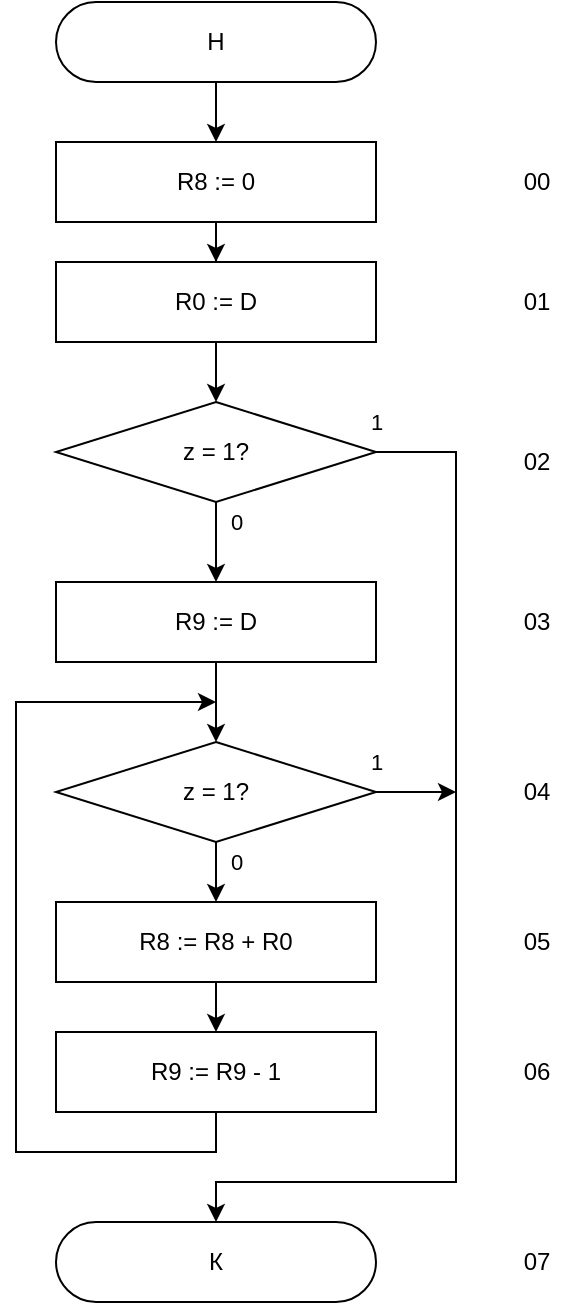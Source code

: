 <mxfile version="16.6.1" type="device"><diagram id="wP9UsSmQcliB6aG5gIKo" name="Page-1"><mxGraphModel dx="1102" dy="614" grid="1" gridSize="10" guides="1" tooltips="1" connect="1" arrows="1" fold="1" page="1" pageScale="1" pageWidth="827" pageHeight="1169" math="0" shadow="0"><root><mxCell id="0"/><mxCell id="1" parent="0"/><mxCell id="JhIS2UAoiuzW0yHDHlrv-3" value="" style="edgeStyle=orthogonalEdgeStyle;rounded=0;orthogonalLoop=1;jettySize=auto;html=1;" parent="1" source="JhIS2UAoiuzW0yHDHlrv-1" target="JhIS2UAoiuzW0yHDHlrv-2" edge="1"><mxGeometry relative="1" as="geometry"/></mxCell><mxCell id="JhIS2UAoiuzW0yHDHlrv-1" value="Н" style="rounded=1;whiteSpace=wrap;html=1;arcSize=50;" parent="1" vertex="1"><mxGeometry x="40" y="50" width="160" height="40" as="geometry"/></mxCell><mxCell id="JhIS2UAoiuzW0yHDHlrv-5" value="" style="edgeStyle=orthogonalEdgeStyle;rounded=0;orthogonalLoop=1;jettySize=auto;html=1;" parent="1" source="JhIS2UAoiuzW0yHDHlrv-2" target="JhIS2UAoiuzW0yHDHlrv-4" edge="1"><mxGeometry relative="1" as="geometry"/></mxCell><mxCell id="JhIS2UAoiuzW0yHDHlrv-2" value="R8 := 0" style="rounded=0;whiteSpace=wrap;html=1;" parent="1" vertex="1"><mxGeometry x="40" y="120" width="160" height="40" as="geometry"/></mxCell><mxCell id="JhIS2UAoiuzW0yHDHlrv-9" value="" style="edgeStyle=orthogonalEdgeStyle;rounded=0;orthogonalLoop=1;jettySize=auto;html=1;" parent="1" source="JhIS2UAoiuzW0yHDHlrv-4" target="JhIS2UAoiuzW0yHDHlrv-8" edge="1"><mxGeometry relative="1" as="geometry"/></mxCell><mxCell id="JhIS2UAoiuzW0yHDHlrv-4" value="R0 := D" style="rounded=0;whiteSpace=wrap;html=1;" parent="1" vertex="1"><mxGeometry x="40" y="180" width="160" height="40" as="geometry"/></mxCell><mxCell id="JhIS2UAoiuzW0yHDHlrv-12" value="" style="edgeStyle=orthogonalEdgeStyle;rounded=0;orthogonalLoop=1;jettySize=auto;html=1;" parent="1" source="JhIS2UAoiuzW0yHDHlrv-6" target="JhIS2UAoiuzW0yHDHlrv-11" edge="1"><mxGeometry relative="1" as="geometry"/></mxCell><mxCell id="JhIS2UAoiuzW0yHDHlrv-6" value="R9 := D" style="rounded=0;whiteSpace=wrap;html=1;" parent="1" vertex="1"><mxGeometry x="40" y="340" width="160" height="40" as="geometry"/></mxCell><mxCell id="JhIS2UAoiuzW0yHDHlrv-10" value="0" style="edgeStyle=orthogonalEdgeStyle;rounded=0;orthogonalLoop=1;jettySize=auto;html=1;" parent="1" source="JhIS2UAoiuzW0yHDHlrv-8" target="JhIS2UAoiuzW0yHDHlrv-6" edge="1"><mxGeometry x="-0.5" y="10" relative="1" as="geometry"><mxPoint as="offset"/></mxGeometry></mxCell><mxCell id="JhIS2UAoiuzW0yHDHlrv-22" value="1" style="edgeStyle=orthogonalEdgeStyle;rounded=0;orthogonalLoop=1;jettySize=auto;html=1;exitX=1;exitY=0.5;exitDx=0;exitDy=0;entryX=0.5;entryY=0;entryDx=0;entryDy=0;" parent="1" source="JhIS2UAoiuzW0yHDHlrv-8" target="JhIS2UAoiuzW0yHDHlrv-19" edge="1"><mxGeometry x="-1" y="15" relative="1" as="geometry"><mxPoint x="120" y="680" as="targetPoint"/><Array as="points"><mxPoint x="240" y="275"/><mxPoint x="240" y="640"/><mxPoint x="120" y="640"/></Array><mxPoint as="offset"/></mxGeometry></mxCell><mxCell id="JhIS2UAoiuzW0yHDHlrv-8" value="z = 1?" style="rhombus;whiteSpace=wrap;html=1;rounded=0;" parent="1" vertex="1"><mxGeometry x="40" y="250" width="160" height="50" as="geometry"/></mxCell><mxCell id="JhIS2UAoiuzW0yHDHlrv-14" value="0" style="edgeStyle=orthogonalEdgeStyle;rounded=0;orthogonalLoop=1;jettySize=auto;html=1;" parent="1" source="JhIS2UAoiuzW0yHDHlrv-11" target="JhIS2UAoiuzW0yHDHlrv-13" edge="1"><mxGeometry x="0.2" y="10" relative="1" as="geometry"><mxPoint as="offset"/></mxGeometry></mxCell><mxCell id="JhIS2UAoiuzW0yHDHlrv-24" value="1" style="edgeStyle=orthogonalEdgeStyle;rounded=0;orthogonalLoop=1;jettySize=auto;html=1;" parent="1" source="JhIS2UAoiuzW0yHDHlrv-11" edge="1"><mxGeometry x="-1" y="15" relative="1" as="geometry"><mxPoint x="240" y="445" as="targetPoint"/><mxPoint as="offset"/></mxGeometry></mxCell><mxCell id="JhIS2UAoiuzW0yHDHlrv-11" value="z = 1?" style="rhombus;whiteSpace=wrap;html=1;rounded=0;" parent="1" vertex="1"><mxGeometry x="40" y="420" width="160" height="50" as="geometry"/></mxCell><mxCell id="JhIS2UAoiuzW0yHDHlrv-16" value="" style="edgeStyle=orthogonalEdgeStyle;rounded=0;orthogonalLoop=1;jettySize=auto;html=1;" parent="1" source="JhIS2UAoiuzW0yHDHlrv-13" target="JhIS2UAoiuzW0yHDHlrv-15" edge="1"><mxGeometry relative="1" as="geometry"/></mxCell><mxCell id="JhIS2UAoiuzW0yHDHlrv-13" value="R8 := R8 + R0" style="rounded=0;whiteSpace=wrap;html=1;" parent="1" vertex="1"><mxGeometry x="40" y="500" width="160" height="40" as="geometry"/></mxCell><mxCell id="JhIS2UAoiuzW0yHDHlrv-18" value="" style="edgeStyle=orthogonalEdgeStyle;rounded=0;orthogonalLoop=1;jettySize=auto;html=1;exitX=0.5;exitY=1;exitDx=0;exitDy=0;" parent="1" source="JhIS2UAoiuzW0yHDHlrv-15" edge="1"><mxGeometry relative="1" as="geometry"><mxPoint x="120" y="400" as="targetPoint"/><Array as="points"><mxPoint x="120" y="625"/><mxPoint x="20" y="625"/><mxPoint x="20" y="400"/></Array></mxGeometry></mxCell><mxCell id="JhIS2UAoiuzW0yHDHlrv-15" value="R9 := R9 - 1" style="rounded=0;whiteSpace=wrap;html=1;" parent="1" vertex="1"><mxGeometry x="40" y="565" width="160" height="40" as="geometry"/></mxCell><mxCell id="JhIS2UAoiuzW0yHDHlrv-19" value="К" style="rounded=1;whiteSpace=wrap;html=1;arcSize=50;" parent="1" vertex="1"><mxGeometry x="40" y="660" width="160" height="40" as="geometry"/></mxCell><mxCell id="yXuLEdkWvEeucC1CMcG4-1" value="00" style="text;html=1;align=center;verticalAlign=middle;resizable=0;points=[];autosize=1;strokeColor=none;fillColor=none;" vertex="1" parent="1"><mxGeometry x="265" y="130" width="30" height="20" as="geometry"/></mxCell><mxCell id="yXuLEdkWvEeucC1CMcG4-2" value="01" style="text;html=1;align=center;verticalAlign=middle;resizable=0;points=[];autosize=1;strokeColor=none;fillColor=none;" vertex="1" parent="1"><mxGeometry x="265" y="190" width="30" height="20" as="geometry"/></mxCell><mxCell id="yXuLEdkWvEeucC1CMcG4-3" value="02" style="text;html=1;align=center;verticalAlign=middle;resizable=0;points=[];autosize=1;strokeColor=none;fillColor=none;" vertex="1" parent="1"><mxGeometry x="265" y="270" width="30" height="20" as="geometry"/></mxCell><mxCell id="yXuLEdkWvEeucC1CMcG4-4" value="03" style="text;html=1;align=center;verticalAlign=middle;resizable=0;points=[];autosize=1;strokeColor=none;fillColor=none;" vertex="1" parent="1"><mxGeometry x="265" y="350" width="30" height="20" as="geometry"/></mxCell><mxCell id="yXuLEdkWvEeucC1CMcG4-5" value="04" style="text;html=1;align=center;verticalAlign=middle;resizable=0;points=[];autosize=1;strokeColor=none;fillColor=none;" vertex="1" parent="1"><mxGeometry x="265" y="435" width="30" height="20" as="geometry"/></mxCell><mxCell id="yXuLEdkWvEeucC1CMcG4-6" value="05" style="text;html=1;align=center;verticalAlign=middle;resizable=0;points=[];autosize=1;strokeColor=none;fillColor=none;" vertex="1" parent="1"><mxGeometry x="265" y="510" width="30" height="20" as="geometry"/></mxCell><mxCell id="yXuLEdkWvEeucC1CMcG4-7" value="06" style="text;html=1;align=center;verticalAlign=middle;resizable=0;points=[];autosize=1;strokeColor=none;fillColor=none;" vertex="1" parent="1"><mxGeometry x="265" y="575" width="30" height="20" as="geometry"/></mxCell><mxCell id="yXuLEdkWvEeucC1CMcG4-8" value="07" style="text;html=1;align=center;verticalAlign=middle;resizable=0;points=[];autosize=1;strokeColor=none;fillColor=none;" vertex="1" parent="1"><mxGeometry x="265" y="670" width="30" height="20" as="geometry"/></mxCell></root></mxGraphModel></diagram></mxfile>